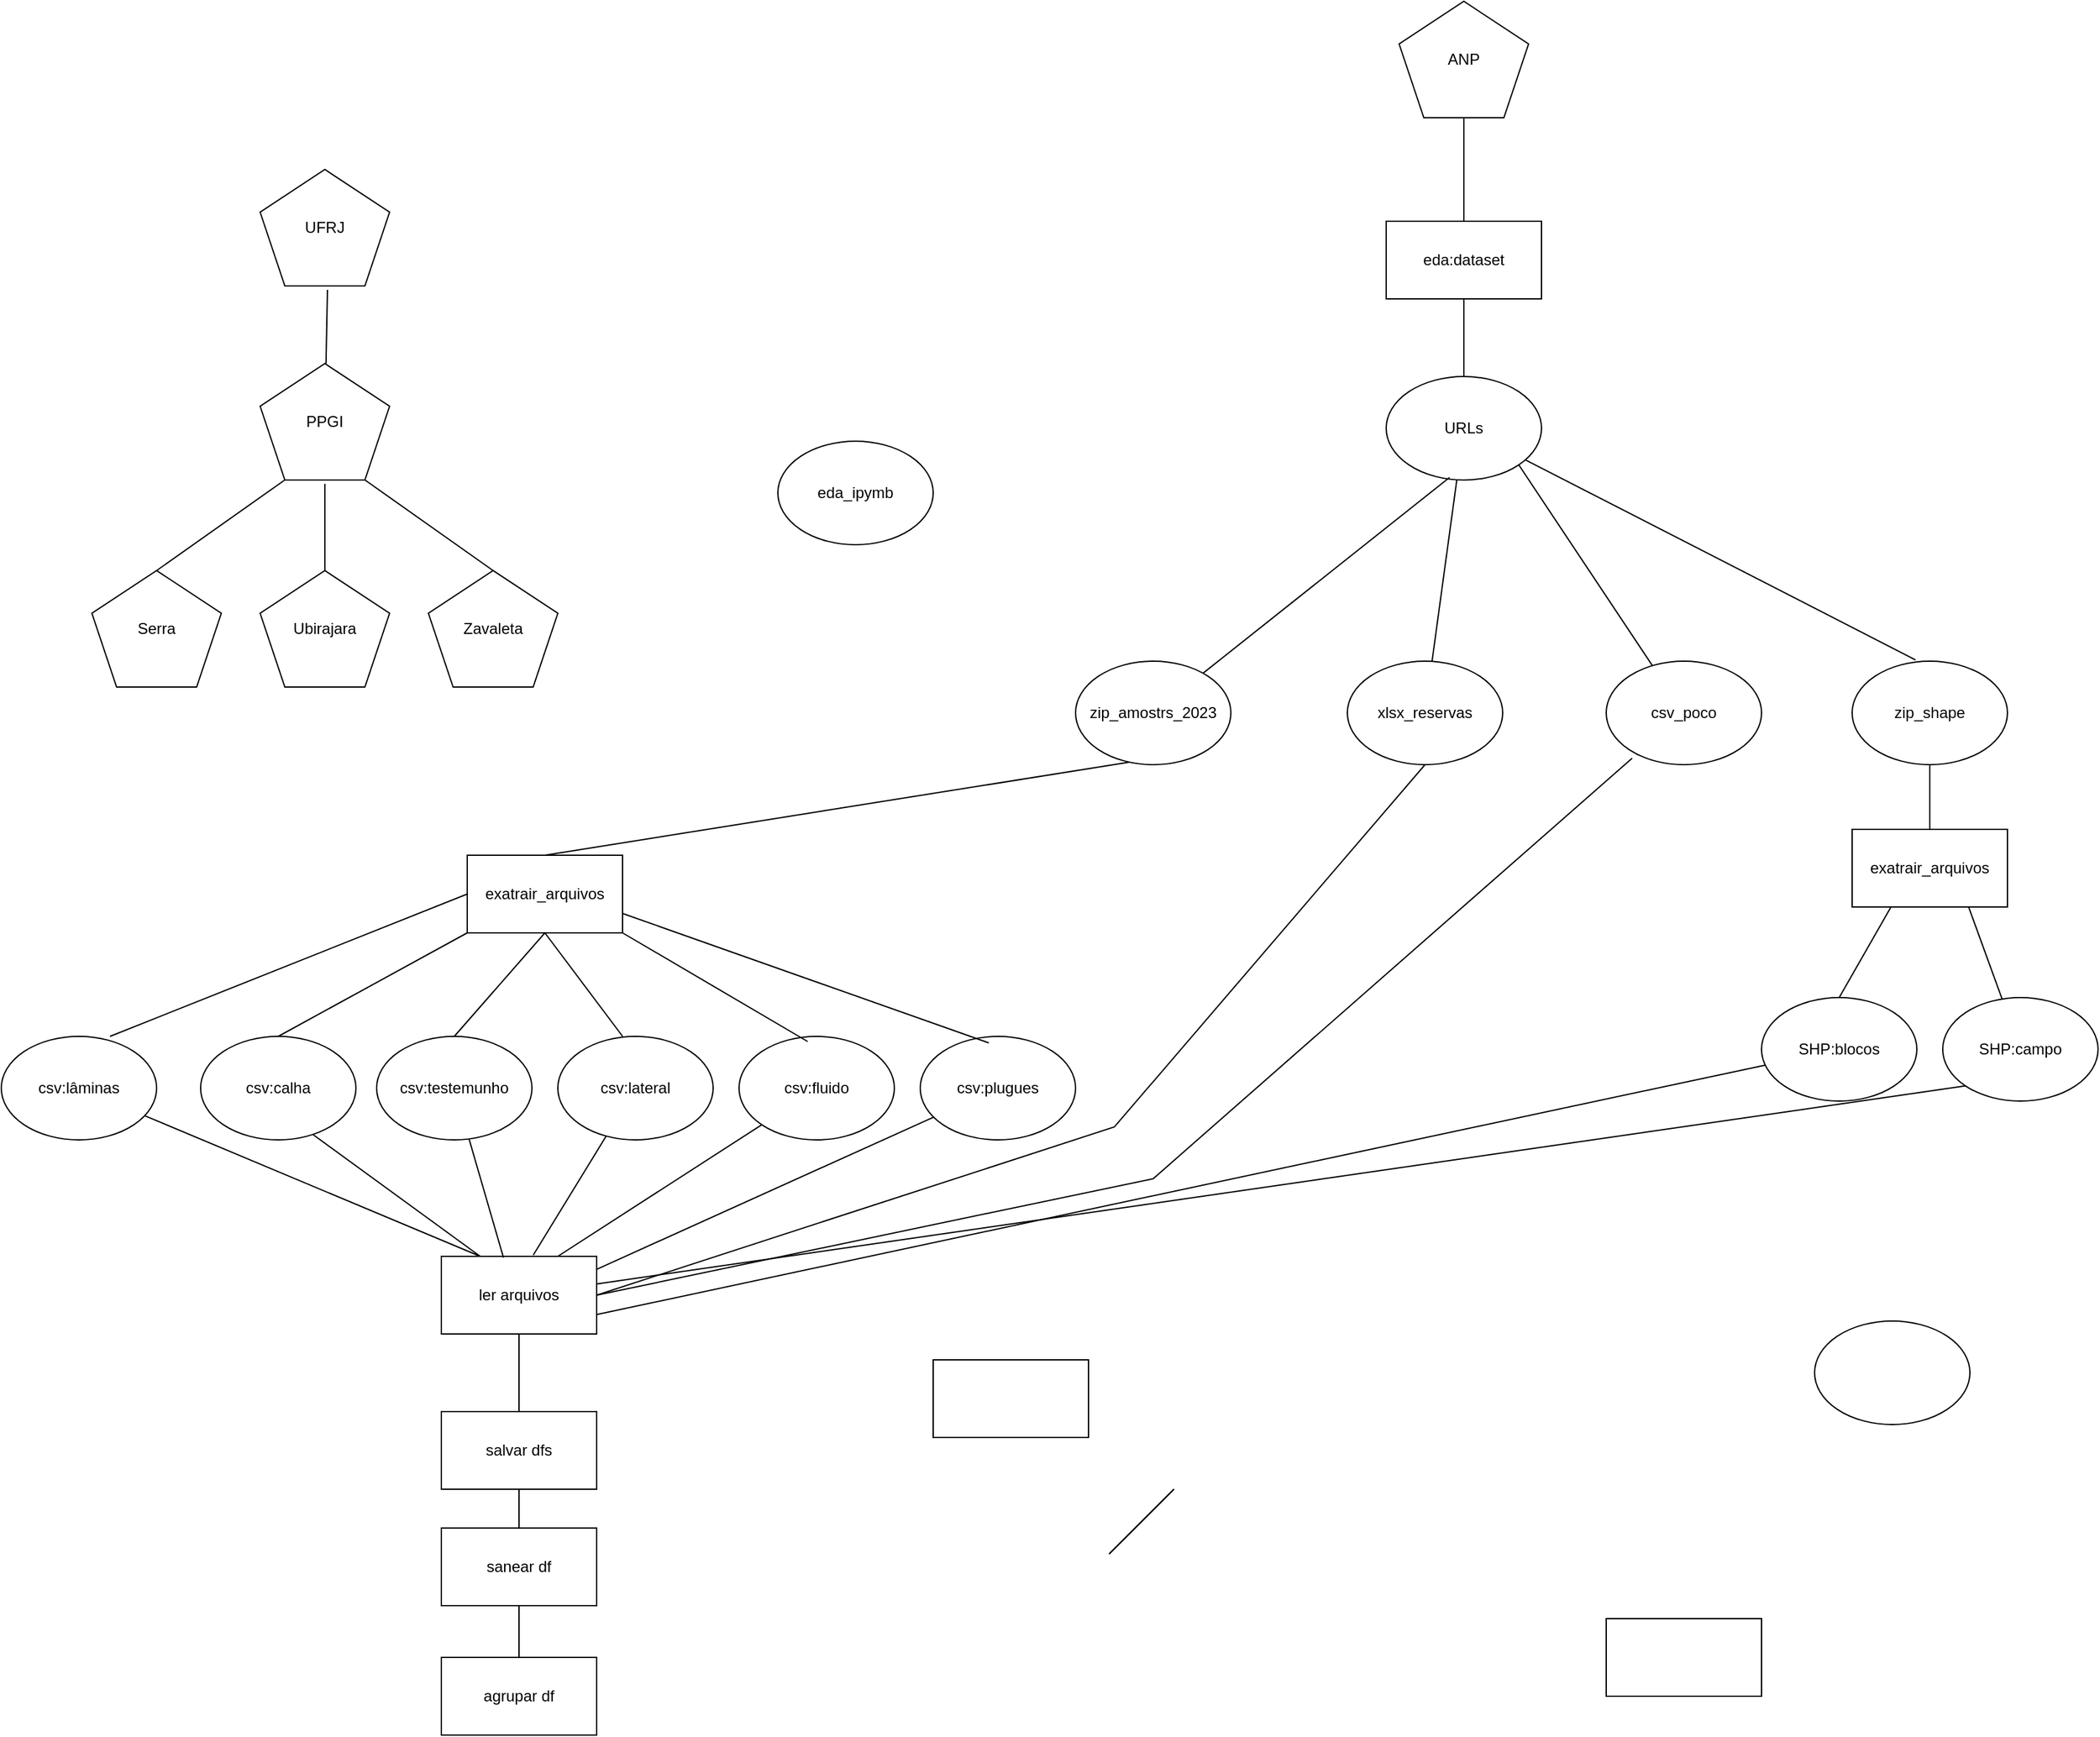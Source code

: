 <mxfile version="24.9.3">
  <diagram name="Página-1" id="9RzpRnPlgMhjM78U7mNT">
    <mxGraphModel dx="2876" dy="1103" grid="1" gridSize="10" guides="1" tooltips="1" connect="1" arrows="1" fold="1" page="1" pageScale="1" pageWidth="827" pageHeight="1169" math="0" shadow="0">
      <root>
        <mxCell id="0" />
        <mxCell id="1" parent="0" />
        <mxCell id="UkQbXRUqr05wz5BsYzOK-1" value="eda:dataset" style="rounded=0;whiteSpace=wrap;html=1;" vertex="1" parent="1">
          <mxGeometry x="910" y="210" width="120" height="60" as="geometry" />
        </mxCell>
        <mxCell id="UkQbXRUqr05wz5BsYzOK-2" value="exatrair_arquivos" style="rounded=0;whiteSpace=wrap;html=1;" vertex="1" parent="1">
          <mxGeometry x="200" y="700" width="120" height="60" as="geometry" />
        </mxCell>
        <mxCell id="UkQbXRUqr05wz5BsYzOK-3" value="agrupar df" style="rounded=0;whiteSpace=wrap;html=1;" vertex="1" parent="1">
          <mxGeometry x="180" y="1320" width="120" height="60" as="geometry" />
        </mxCell>
        <mxCell id="UkQbXRUqr05wz5BsYzOK-4" value="sanear df" style="rounded=0;whiteSpace=wrap;html=1;" vertex="1" parent="1">
          <mxGeometry x="180" y="1220" width="120" height="60" as="geometry" />
        </mxCell>
        <mxCell id="UkQbXRUqr05wz5BsYzOK-5" value="" style="rounded=0;whiteSpace=wrap;html=1;" vertex="1" parent="1">
          <mxGeometry x="1080" y="1290" width="120" height="60" as="geometry" />
        </mxCell>
        <mxCell id="UkQbXRUqr05wz5BsYzOK-7" value="zip_amostrs_2023" style="ellipse;whiteSpace=wrap;html=1;" vertex="1" parent="1">
          <mxGeometry x="670" y="550" width="120" height="80" as="geometry" />
        </mxCell>
        <mxCell id="UkQbXRUqr05wz5BsYzOK-8" value="xlsx_reservas" style="ellipse;whiteSpace=wrap;html=1;" vertex="1" parent="1">
          <mxGeometry x="880" y="550" width="120" height="80" as="geometry" />
        </mxCell>
        <mxCell id="UkQbXRUqr05wz5BsYzOK-9" value="csv_poco" style="ellipse;whiteSpace=wrap;html=1;" vertex="1" parent="1">
          <mxGeometry x="1080" y="550" width="120" height="80" as="geometry" />
        </mxCell>
        <mxCell id="UkQbXRUqr05wz5BsYzOK-10" value="URLs" style="ellipse;whiteSpace=wrap;html=1;" vertex="1" parent="1">
          <mxGeometry x="910" y="330" width="120" height="80" as="geometry" />
        </mxCell>
        <mxCell id="UkQbXRUqr05wz5BsYzOK-11" value="Ubirajara" style="whiteSpace=wrap;html=1;shape=mxgraph.basic.pentagon" vertex="1" parent="1">
          <mxGeometry x="40" y="480" width="100" height="90" as="geometry" />
        </mxCell>
        <mxCell id="UkQbXRUqr05wz5BsYzOK-12" value="UFRJ" style="whiteSpace=wrap;html=1;shape=mxgraph.basic.pentagon" vertex="1" parent="1">
          <mxGeometry x="40" y="170" width="100" height="90" as="geometry" />
        </mxCell>
        <mxCell id="UkQbXRUqr05wz5BsYzOK-13" value="PPGI" style="whiteSpace=wrap;html=1;shape=mxgraph.basic.pentagon" vertex="1" parent="1">
          <mxGeometry x="40" y="320" width="100" height="90" as="geometry" />
        </mxCell>
        <mxCell id="UkQbXRUqr05wz5BsYzOK-14" value="ANP" style="whiteSpace=wrap;html=1;shape=mxgraph.basic.pentagon" vertex="1" parent="1">
          <mxGeometry x="920" y="40" width="100" height="90" as="geometry" />
        </mxCell>
        <mxCell id="UkQbXRUqr05wz5BsYzOK-15" value="" style="endArrow=none;html=1;rounded=0;entryX=0.5;entryY=1;entryDx=0;entryDy=0;entryPerimeter=0;" edge="1" parent="1" source="UkQbXRUqr05wz5BsYzOK-1" target="UkQbXRUqr05wz5BsYzOK-14">
          <mxGeometry width="50" height="50" relative="1" as="geometry">
            <mxPoint x="270" y="180" as="sourcePoint" />
            <mxPoint x="440" y="470" as="targetPoint" />
          </mxGeometry>
        </mxCell>
        <mxCell id="UkQbXRUqr05wz5BsYzOK-16" value="" style="endArrow=none;html=1;rounded=0;exitX=0.52;exitY=1.033;exitDx=0;exitDy=0;exitPerimeter=0;" edge="1" parent="1" source="UkQbXRUqr05wz5BsYzOK-12" target="UkQbXRUqr05wz5BsYzOK-13">
          <mxGeometry width="50" height="50" relative="1" as="geometry">
            <mxPoint x="410" y="380" as="sourcePoint" />
            <mxPoint x="460" y="330" as="targetPoint" />
            <Array as="points" />
          </mxGeometry>
        </mxCell>
        <mxCell id="UkQbXRUqr05wz5BsYzOK-17" value="" style="endArrow=none;html=1;rounded=0;entryX=0.5;entryY=0;entryDx=0;entryDy=0;entryPerimeter=0;" edge="1" parent="1" target="UkQbXRUqr05wz5BsYzOK-11">
          <mxGeometry width="50" height="50" relative="1" as="geometry">
            <mxPoint x="90" y="413" as="sourcePoint" />
            <mxPoint x="460" y="330" as="targetPoint" />
          </mxGeometry>
        </mxCell>
        <mxCell id="UkQbXRUqr05wz5BsYzOK-18" value="" style="endArrow=none;html=1;rounded=0;" edge="1" parent="1" source="UkQbXRUqr05wz5BsYzOK-1" target="UkQbXRUqr05wz5BsYzOK-10">
          <mxGeometry width="50" height="50" relative="1" as="geometry">
            <mxPoint x="390" y="570" as="sourcePoint" />
            <mxPoint x="440" y="520" as="targetPoint" />
          </mxGeometry>
        </mxCell>
        <mxCell id="UkQbXRUqr05wz5BsYzOK-19" value="" style="endArrow=none;html=1;rounded=0;entryX=1;entryY=1;entryDx=0;entryDy=0;" edge="1" parent="1" source="UkQbXRUqr05wz5BsYzOK-9" target="UkQbXRUqr05wz5BsYzOK-10">
          <mxGeometry width="50" height="50" relative="1" as="geometry">
            <mxPoint x="740" y="700" as="sourcePoint" />
            <mxPoint x="990" y="420" as="targetPoint" />
          </mxGeometry>
        </mxCell>
        <mxCell id="UkQbXRUqr05wz5BsYzOK-20" value="" style="endArrow=none;html=1;rounded=0;" edge="1" parent="1" source="UkQbXRUqr05wz5BsYzOK-8" target="UkQbXRUqr05wz5BsYzOK-10">
          <mxGeometry width="50" height="50" relative="1" as="geometry">
            <mxPoint x="740" y="700" as="sourcePoint" />
            <mxPoint x="790" y="650" as="targetPoint" />
          </mxGeometry>
        </mxCell>
        <mxCell id="UkQbXRUqr05wz5BsYzOK-21" value="" style="endArrow=none;html=1;rounded=0;entryX=0.408;entryY=0.975;entryDx=0;entryDy=0;entryPerimeter=0;" edge="1" parent="1" source="UkQbXRUqr05wz5BsYzOK-7" target="UkQbXRUqr05wz5BsYzOK-10">
          <mxGeometry width="50" height="50" relative="1" as="geometry">
            <mxPoint x="740" y="700" as="sourcePoint" />
            <mxPoint x="790" y="650" as="targetPoint" />
          </mxGeometry>
        </mxCell>
        <mxCell id="UkQbXRUqr05wz5BsYzOK-22" value="zip_shape" style="ellipse;whiteSpace=wrap;html=1;" vertex="1" parent="1">
          <mxGeometry x="1270" y="550" width="120" height="80" as="geometry" />
        </mxCell>
        <mxCell id="UkQbXRUqr05wz5BsYzOK-23" value="" style="endArrow=none;html=1;rounded=0;exitX=0.408;exitY=-0.012;exitDx=0;exitDy=0;exitPerimeter=0;" edge="1" parent="1" source="UkQbXRUqr05wz5BsYzOK-22" target="UkQbXRUqr05wz5BsYzOK-10">
          <mxGeometry width="50" height="50" relative="1" as="geometry">
            <mxPoint x="740" y="700" as="sourcePoint" />
            <mxPoint x="790" y="650" as="targetPoint" />
          </mxGeometry>
        </mxCell>
        <mxCell id="UkQbXRUqr05wz5BsYzOK-24" value="Serra" style="whiteSpace=wrap;html=1;shape=mxgraph.basic.pentagon" vertex="1" parent="1">
          <mxGeometry x="-90" y="480" width="100" height="90" as="geometry" />
        </mxCell>
        <mxCell id="UkQbXRUqr05wz5BsYzOK-25" value="Zavaleta" style="whiteSpace=wrap;html=1;shape=mxgraph.basic.pentagon" vertex="1" parent="1">
          <mxGeometry x="170" y="480" width="100" height="90" as="geometry" />
        </mxCell>
        <mxCell id="UkQbXRUqr05wz5BsYzOK-26" value="" style="endArrow=none;html=1;rounded=0;entryX=0.19;entryY=1;entryDx=0;entryDy=0;entryPerimeter=0;exitX=0.5;exitY=0;exitDx=0;exitDy=0;exitPerimeter=0;" edge="1" parent="1" source="UkQbXRUqr05wz5BsYzOK-24" target="UkQbXRUqr05wz5BsYzOK-13">
          <mxGeometry width="50" height="50" relative="1" as="geometry">
            <mxPoint x="140" y="670" as="sourcePoint" />
            <mxPoint x="190" y="620" as="targetPoint" />
          </mxGeometry>
        </mxCell>
        <mxCell id="UkQbXRUqr05wz5BsYzOK-27" value="" style="endArrow=none;html=1;rounded=0;entryX=0.81;entryY=1;entryDx=0;entryDy=0;entryPerimeter=0;exitX=0.5;exitY=0;exitDx=0;exitDy=0;exitPerimeter=0;" edge="1" parent="1" source="UkQbXRUqr05wz5BsYzOK-25" target="UkQbXRUqr05wz5BsYzOK-13">
          <mxGeometry width="50" height="50" relative="1" as="geometry">
            <mxPoint x="140" y="670" as="sourcePoint" />
            <mxPoint x="190" y="620" as="targetPoint" />
          </mxGeometry>
        </mxCell>
        <mxCell id="UkQbXRUqr05wz5BsYzOK-28" value="eda_ipymb" style="ellipse;whiteSpace=wrap;html=1;" vertex="1" parent="1">
          <mxGeometry x="440" y="380" width="120" height="80" as="geometry" />
        </mxCell>
        <mxCell id="UkQbXRUqr05wz5BsYzOK-29" value="" style="ellipse;whiteSpace=wrap;html=1;" vertex="1" parent="1">
          <mxGeometry x="1241" y="1060" width="120" height="80" as="geometry" />
        </mxCell>
        <mxCell id="UkQbXRUqr05wz5BsYzOK-30" value="csv:fluido" style="ellipse;whiteSpace=wrap;html=1;" vertex="1" parent="1">
          <mxGeometry x="410" y="840" width="120" height="80" as="geometry" />
        </mxCell>
        <mxCell id="UkQbXRUqr05wz5BsYzOK-31" value="csv:lateral" style="ellipse;whiteSpace=wrap;html=1;" vertex="1" parent="1">
          <mxGeometry x="270" y="840" width="120" height="80" as="geometry" />
        </mxCell>
        <mxCell id="UkQbXRUqr05wz5BsYzOK-32" value="csv:testemunho" style="ellipse;whiteSpace=wrap;html=1;" vertex="1" parent="1">
          <mxGeometry x="130" y="840" width="120" height="80" as="geometry" />
        </mxCell>
        <mxCell id="UkQbXRUqr05wz5BsYzOK-33" value="csv:calha" style="ellipse;whiteSpace=wrap;html=1;" vertex="1" parent="1">
          <mxGeometry x="-6" y="840" width="120" height="80" as="geometry" />
        </mxCell>
        <mxCell id="UkQbXRUqr05wz5BsYzOK-35" value="" style="endArrow=none;html=1;rounded=0;entryX=0.5;entryY=1;entryDx=0;entryDy=0;exitX=0.417;exitY=0;exitDx=0;exitDy=0;exitPerimeter=0;" edge="1" parent="1" source="UkQbXRUqr05wz5BsYzOK-31" target="UkQbXRUqr05wz5BsYzOK-2">
          <mxGeometry width="50" height="50" relative="1" as="geometry">
            <mxPoint x="100" y="800" as="sourcePoint" />
            <mxPoint x="150" y="750" as="targetPoint" />
          </mxGeometry>
        </mxCell>
        <mxCell id="UkQbXRUqr05wz5BsYzOK-36" value="" style="endArrow=none;html=1;rounded=0;entryX=0;entryY=1;entryDx=0;entryDy=0;exitX=0.5;exitY=0;exitDx=0;exitDy=0;" edge="1" parent="1" source="UkQbXRUqr05wz5BsYzOK-33" target="UkQbXRUqr05wz5BsYzOK-2">
          <mxGeometry width="50" height="50" relative="1" as="geometry">
            <mxPoint x="100" y="800" as="sourcePoint" />
            <mxPoint x="150" y="750" as="targetPoint" />
          </mxGeometry>
        </mxCell>
        <mxCell id="UkQbXRUqr05wz5BsYzOK-37" value="" style="endArrow=none;html=1;rounded=0;entryX=0.5;entryY=1;entryDx=0;entryDy=0;exitX=0.5;exitY=0;exitDx=0;exitDy=0;" edge="1" parent="1" source="UkQbXRUqr05wz5BsYzOK-32" target="UkQbXRUqr05wz5BsYzOK-2">
          <mxGeometry width="50" height="50" relative="1" as="geometry">
            <mxPoint x="100" y="800" as="sourcePoint" />
            <mxPoint x="150" y="750" as="targetPoint" />
          </mxGeometry>
        </mxCell>
        <mxCell id="UkQbXRUqr05wz5BsYzOK-38" value="" style="endArrow=none;html=1;rounded=0;entryX=0.35;entryY=0.975;entryDx=0;entryDy=0;entryPerimeter=0;exitX=0.5;exitY=0;exitDx=0;exitDy=0;" edge="1" parent="1" source="UkQbXRUqr05wz5BsYzOK-2" target="UkQbXRUqr05wz5BsYzOK-7">
          <mxGeometry width="50" height="50" relative="1" as="geometry">
            <mxPoint x="520" y="770" as="sourcePoint" />
            <mxPoint x="570" y="720" as="targetPoint" />
          </mxGeometry>
        </mxCell>
        <mxCell id="UkQbXRUqr05wz5BsYzOK-39" value="" style="endArrow=none;html=1;rounded=0;entryX=1;entryY=1;entryDx=0;entryDy=0;exitX=0.442;exitY=0.05;exitDx=0;exitDy=0;exitPerimeter=0;" edge="1" parent="1" source="UkQbXRUqr05wz5BsYzOK-30" target="UkQbXRUqr05wz5BsYzOK-2">
          <mxGeometry width="50" height="50" relative="1" as="geometry">
            <mxPoint x="100" y="800" as="sourcePoint" />
            <mxPoint x="150" y="750" as="targetPoint" />
          </mxGeometry>
        </mxCell>
        <mxCell id="UkQbXRUqr05wz5BsYzOK-40" value="csv:lâminas" style="ellipse;whiteSpace=wrap;html=1;" vertex="1" parent="1">
          <mxGeometry x="-160" y="840" width="120" height="80" as="geometry" />
        </mxCell>
        <mxCell id="UkQbXRUqr05wz5BsYzOK-41" value="csv:plugues" style="ellipse;whiteSpace=wrap;html=1;" vertex="1" parent="1">
          <mxGeometry x="550" y="840" width="120" height="80" as="geometry" />
        </mxCell>
        <mxCell id="UkQbXRUqr05wz5BsYzOK-42" value="" style="endArrow=none;html=1;rounded=0;entryX=1;entryY=0.75;entryDx=0;entryDy=0;exitX=0.442;exitY=0.063;exitDx=0;exitDy=0;exitPerimeter=0;" edge="1" parent="1" source="UkQbXRUqr05wz5BsYzOK-41" target="UkQbXRUqr05wz5BsYzOK-2">
          <mxGeometry width="50" height="50" relative="1" as="geometry">
            <mxPoint x="100" y="800" as="sourcePoint" />
            <mxPoint x="150" y="750" as="targetPoint" />
          </mxGeometry>
        </mxCell>
        <mxCell id="UkQbXRUqr05wz5BsYzOK-43" value="" style="endArrow=none;html=1;rounded=0;exitX=0.7;exitY=0;exitDx=0;exitDy=0;exitPerimeter=0;entryX=0;entryY=0.5;entryDx=0;entryDy=0;" edge="1" parent="1" source="UkQbXRUqr05wz5BsYzOK-40" target="UkQbXRUqr05wz5BsYzOK-2">
          <mxGeometry width="50" height="50" relative="1" as="geometry">
            <mxPoint x="100" y="800" as="sourcePoint" />
            <mxPoint x="150" y="750" as="targetPoint" />
          </mxGeometry>
        </mxCell>
        <mxCell id="UkQbXRUqr05wz5BsYzOK-44" value="" style="rounded=0;whiteSpace=wrap;html=1;" vertex="1" parent="1">
          <mxGeometry x="560" y="1090" width="120" height="60" as="geometry" />
        </mxCell>
        <mxCell id="UkQbXRUqr05wz5BsYzOK-45" value="" style="rounded=0;whiteSpace=wrap;html=1;" vertex="1" parent="1">
          <mxGeometry x="560" y="1090" width="120" height="60" as="geometry" />
        </mxCell>
        <mxCell id="UkQbXRUqr05wz5BsYzOK-46" value="" style="rounded=0;whiteSpace=wrap;html=1;" vertex="1" parent="1">
          <mxGeometry x="560" y="1090" width="120" height="60" as="geometry" />
        </mxCell>
        <mxCell id="UkQbXRUqr05wz5BsYzOK-47" value="salvar dfs" style="rounded=0;whiteSpace=wrap;html=1;" vertex="1" parent="1">
          <mxGeometry x="180" y="1130" width="120" height="60" as="geometry" />
        </mxCell>
        <mxCell id="UkQbXRUqr05wz5BsYzOK-48" value="ler arquivos" style="rounded=0;whiteSpace=wrap;html=1;" vertex="1" parent="1">
          <mxGeometry x="180" y="1010" width="120" height="60" as="geometry" />
        </mxCell>
        <mxCell id="UkQbXRUqr05wz5BsYzOK-49" value="" style="endArrow=none;html=1;rounded=0;" edge="1" parent="1">
          <mxGeometry width="50" height="50" relative="1" as="geometry">
            <mxPoint x="696" y="1240" as="sourcePoint" />
            <mxPoint x="746" y="1190" as="targetPoint" />
          </mxGeometry>
        </mxCell>
        <mxCell id="UkQbXRUqr05wz5BsYzOK-50" value="" style="endArrow=none;html=1;rounded=0;" edge="1" parent="1">
          <mxGeometry width="50" height="50" relative="1" as="geometry">
            <mxPoint x="696" y="1240" as="sourcePoint" />
            <mxPoint x="746" y="1190" as="targetPoint" />
          </mxGeometry>
        </mxCell>
        <mxCell id="UkQbXRUqr05wz5BsYzOK-51" value="" style="endArrow=none;html=1;rounded=0;exitX=0.5;exitY=1;exitDx=0;exitDy=0;" edge="1" parent="1" source="UkQbXRUqr05wz5BsYzOK-4" target="UkQbXRUqr05wz5BsYzOK-3">
          <mxGeometry width="50" height="50" relative="1" as="geometry">
            <mxPoint x="696" y="1240" as="sourcePoint" />
            <mxPoint x="746" y="1190" as="targetPoint" />
          </mxGeometry>
        </mxCell>
        <mxCell id="UkQbXRUqr05wz5BsYzOK-52" value="" style="endArrow=none;html=1;rounded=0;" edge="1" parent="1" source="UkQbXRUqr05wz5BsYzOK-4" target="UkQbXRUqr05wz5BsYzOK-47">
          <mxGeometry width="50" height="50" relative="1" as="geometry">
            <mxPoint x="696" y="1240" as="sourcePoint" />
            <mxPoint x="746" y="1190" as="targetPoint" />
          </mxGeometry>
        </mxCell>
        <mxCell id="UkQbXRUqr05wz5BsYzOK-53" value="" style="endArrow=none;html=1;rounded=0;entryX=0.5;entryY=1;entryDx=0;entryDy=0;exitX=0.5;exitY=0;exitDx=0;exitDy=0;" edge="1" parent="1" source="UkQbXRUqr05wz5BsYzOK-47" target="UkQbXRUqr05wz5BsYzOK-48">
          <mxGeometry width="50" height="50" relative="1" as="geometry">
            <mxPoint x="696" y="1240" as="sourcePoint" />
            <mxPoint x="746" y="1190" as="targetPoint" />
          </mxGeometry>
        </mxCell>
        <mxCell id="UkQbXRUqr05wz5BsYzOK-54" value="" style="endArrow=none;html=1;rounded=0;entryX=0;entryY=1;entryDx=0;entryDy=0;" edge="1" parent="1" source="UkQbXRUqr05wz5BsYzOK-48" target="UkQbXRUqr05wz5BsYzOK-69">
          <mxGeometry width="50" height="50" relative="1" as="geometry">
            <mxPoint x="696" y="1240" as="sourcePoint" />
            <mxPoint x="746" y="1190" as="targetPoint" />
          </mxGeometry>
        </mxCell>
        <mxCell id="UkQbXRUqr05wz5BsYzOK-55" value="" style="endArrow=none;html=1;rounded=0;exitX=1;exitY=0.75;exitDx=0;exitDy=0;" edge="1" parent="1" source="UkQbXRUqr05wz5BsYzOK-48" target="UkQbXRUqr05wz5BsYzOK-70">
          <mxGeometry width="50" height="50" relative="1" as="geometry">
            <mxPoint x="696" y="1240" as="sourcePoint" />
            <mxPoint x="746" y="1190" as="targetPoint" />
          </mxGeometry>
        </mxCell>
        <mxCell id="UkQbXRUqr05wz5BsYzOK-56" value="" style="endArrow=none;html=1;rounded=0;entryX=0.75;entryY=1;entryDx=0;entryDy=0;" edge="1" parent="1" source="UkQbXRUqr05wz5BsYzOK-69" target="UkQbXRUqr05wz5BsYzOK-68">
          <mxGeometry width="50" height="50" relative="1" as="geometry">
            <mxPoint x="696" y="1240" as="sourcePoint" />
            <mxPoint x="746" y="1190" as="targetPoint" />
          </mxGeometry>
        </mxCell>
        <mxCell id="UkQbXRUqr05wz5BsYzOK-57" value="" style="endArrow=none;html=1;rounded=0;entryX=0.25;entryY=1;entryDx=0;entryDy=0;exitX=0.5;exitY=0;exitDx=0;exitDy=0;" edge="1" parent="1" source="UkQbXRUqr05wz5BsYzOK-70" target="UkQbXRUqr05wz5BsYzOK-68">
          <mxGeometry width="50" height="50" relative="1" as="geometry">
            <mxPoint x="696" y="1240" as="sourcePoint" />
            <mxPoint x="746" y="1190" as="targetPoint" />
          </mxGeometry>
        </mxCell>
        <mxCell id="UkQbXRUqr05wz5BsYzOK-58" value="" style="endArrow=none;html=1;rounded=0;" edge="1" parent="1" source="UkQbXRUqr05wz5BsYzOK-68" target="UkQbXRUqr05wz5BsYzOK-22">
          <mxGeometry width="50" height="50" relative="1" as="geometry">
            <mxPoint x="696" y="1240" as="sourcePoint" />
            <mxPoint x="746" y="1190" as="targetPoint" />
          </mxGeometry>
        </mxCell>
        <mxCell id="UkQbXRUqr05wz5BsYzOK-59" value="" style="endArrow=none;html=1;rounded=0;entryX=0.167;entryY=0.938;entryDx=0;entryDy=0;entryPerimeter=0;exitX=1;exitY=0.5;exitDx=0;exitDy=0;" edge="1" parent="1" source="UkQbXRUqr05wz5BsYzOK-48" target="UkQbXRUqr05wz5BsYzOK-9">
          <mxGeometry width="50" height="50" relative="1" as="geometry">
            <mxPoint x="130" y="1140" as="sourcePoint" />
            <mxPoint x="180" y="1090" as="targetPoint" />
            <Array as="points">
              <mxPoint x="730" y="950" />
            </Array>
          </mxGeometry>
        </mxCell>
        <mxCell id="UkQbXRUqr05wz5BsYzOK-60" value="" style="endArrow=none;html=1;rounded=0;entryX=0.5;entryY=1;entryDx=0;entryDy=0;exitX=1;exitY=0.5;exitDx=0;exitDy=0;" edge="1" parent="1" source="UkQbXRUqr05wz5BsYzOK-48" target="UkQbXRUqr05wz5BsYzOK-8">
          <mxGeometry width="50" height="50" relative="1" as="geometry">
            <mxPoint x="130" y="1140" as="sourcePoint" />
            <mxPoint x="180" y="1090" as="targetPoint" />
            <Array as="points">
              <mxPoint x="700" y="910" />
            </Array>
          </mxGeometry>
        </mxCell>
        <mxCell id="UkQbXRUqr05wz5BsYzOK-61" value="" style="endArrow=none;html=1;rounded=0;exitX=1;exitY=0.167;exitDx=0;exitDy=0;exitPerimeter=0;" edge="1" parent="1" source="UkQbXRUqr05wz5BsYzOK-48" target="UkQbXRUqr05wz5BsYzOK-41">
          <mxGeometry width="50" height="50" relative="1" as="geometry">
            <mxPoint x="40" y="1120" as="sourcePoint" />
            <mxPoint x="90" y="1070" as="targetPoint" />
          </mxGeometry>
        </mxCell>
        <mxCell id="UkQbXRUqr05wz5BsYzOK-62" value="" style="endArrow=none;html=1;rounded=0;entryX=0;entryY=1;entryDx=0;entryDy=0;" edge="1" parent="1" target="UkQbXRUqr05wz5BsYzOK-30">
          <mxGeometry width="50" height="50" relative="1" as="geometry">
            <mxPoint x="270" y="1010" as="sourcePoint" />
            <mxPoint x="90" y="1070" as="targetPoint" />
          </mxGeometry>
        </mxCell>
        <mxCell id="UkQbXRUqr05wz5BsYzOK-63" value="" style="endArrow=none;html=1;rounded=0;entryX=0.592;entryY=-0.017;entryDx=0;entryDy=0;entryPerimeter=0;" edge="1" parent="1" source="UkQbXRUqr05wz5BsYzOK-31" target="UkQbXRUqr05wz5BsYzOK-48">
          <mxGeometry width="50" height="50" relative="1" as="geometry">
            <mxPoint x="40" y="1120" as="sourcePoint" />
            <mxPoint x="250" y="1020" as="targetPoint" />
          </mxGeometry>
        </mxCell>
        <mxCell id="UkQbXRUqr05wz5BsYzOK-64" value="" style="endArrow=none;html=1;rounded=0;exitX=0.4;exitY=0.017;exitDx=0;exitDy=0;exitPerimeter=0;" edge="1" parent="1" source="UkQbXRUqr05wz5BsYzOK-48" target="UkQbXRUqr05wz5BsYzOK-32">
          <mxGeometry width="50" height="50" relative="1" as="geometry">
            <mxPoint x="40" y="1120" as="sourcePoint" />
            <mxPoint x="90" y="1070" as="targetPoint" />
          </mxGeometry>
        </mxCell>
        <mxCell id="UkQbXRUqr05wz5BsYzOK-65" value="" style="endArrow=none;html=1;rounded=0;entryX=0.725;entryY=0.95;entryDx=0;entryDy=0;entryPerimeter=0;" edge="1" parent="1" target="UkQbXRUqr05wz5BsYzOK-33">
          <mxGeometry width="50" height="50" relative="1" as="geometry">
            <mxPoint x="210" y="1010" as="sourcePoint" />
            <mxPoint x="90" y="1070" as="targetPoint" />
          </mxGeometry>
        </mxCell>
        <mxCell id="UkQbXRUqr05wz5BsYzOK-66" value="" style="endArrow=none;html=1;rounded=0;exitX=0.25;exitY=0;exitDx=0;exitDy=0;" edge="1" parent="1" source="UkQbXRUqr05wz5BsYzOK-48" target="UkQbXRUqr05wz5BsYzOK-40">
          <mxGeometry width="50" height="50" relative="1" as="geometry">
            <mxPoint x="40" y="1120" as="sourcePoint" />
            <mxPoint x="90" y="1070" as="targetPoint" />
          </mxGeometry>
        </mxCell>
        <mxCell id="UkQbXRUqr05wz5BsYzOK-68" value="exatrair_arquivos" style="rounded=0;whiteSpace=wrap;html=1;" vertex="1" parent="1">
          <mxGeometry x="1270" y="680" width="120" height="60" as="geometry" />
        </mxCell>
        <mxCell id="UkQbXRUqr05wz5BsYzOK-69" value="SHP:campo" style="ellipse;whiteSpace=wrap;html=1;" vertex="1" parent="1">
          <mxGeometry x="1340" y="810" width="120" height="80" as="geometry" />
        </mxCell>
        <mxCell id="UkQbXRUqr05wz5BsYzOK-70" value="SHP:blocos" style="ellipse;whiteSpace=wrap;html=1;" vertex="1" parent="1">
          <mxGeometry x="1200" y="810" width="120" height="80" as="geometry" />
        </mxCell>
      </root>
    </mxGraphModel>
  </diagram>
</mxfile>
